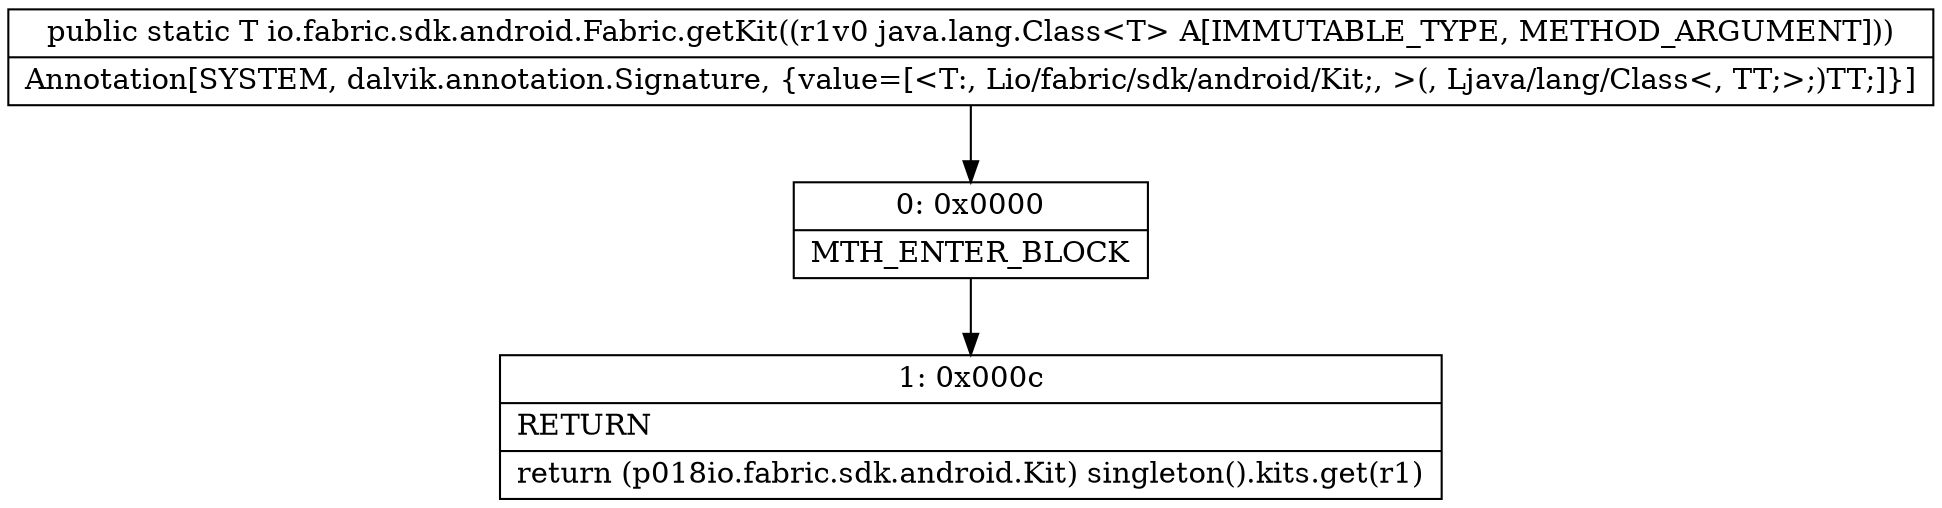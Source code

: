 digraph "CFG forio.fabric.sdk.android.Fabric.getKit(Ljava\/lang\/Class;)Lio\/fabric\/sdk\/android\/Kit;" {
Node_0 [shape=record,label="{0\:\ 0x0000|MTH_ENTER_BLOCK\l}"];
Node_1 [shape=record,label="{1\:\ 0x000c|RETURN\l|return (p018io.fabric.sdk.android.Kit) singleton().kits.get(r1)\l}"];
MethodNode[shape=record,label="{public static T io.fabric.sdk.android.Fabric.getKit((r1v0 java.lang.Class\<T\> A[IMMUTABLE_TYPE, METHOD_ARGUMENT]))  | Annotation[SYSTEM, dalvik.annotation.Signature, \{value=[\<T:, Lio\/fabric\/sdk\/android\/Kit;, \>(, Ljava\/lang\/Class\<, TT;\>;)TT;]\}]\l}"];
MethodNode -> Node_0;
Node_0 -> Node_1;
}


